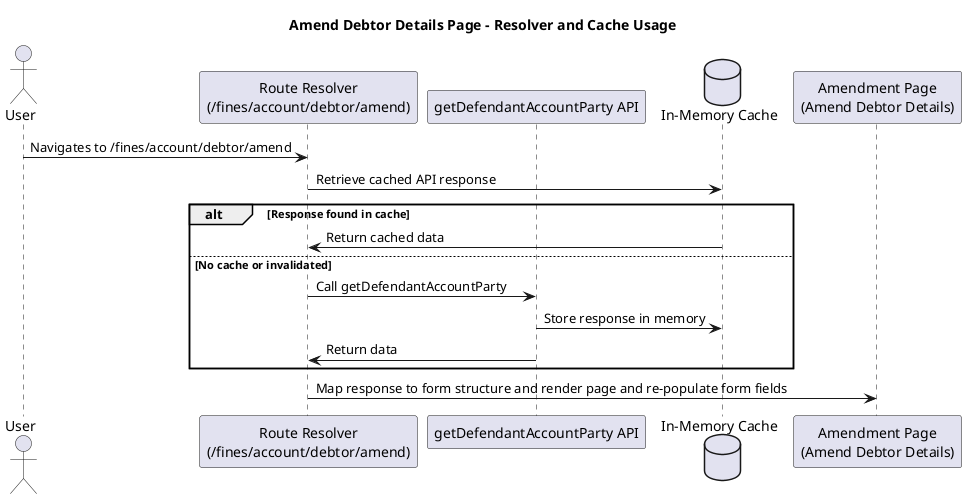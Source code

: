 @startuml
title Amend Debtor Details Page - Resolver and Cache Usage

actor User
participant "Route Resolver\n(/fines/account/debtor/amend)" as Resolver
participant "getDefendantAccountParty API" as API
database "In-Memory Cache" as Cache
participant "Amendment Page\n(Amend Debtor Details)" as Page

User -> Resolver : Navigates to /fines/account/debtor/amend
Resolver -> Cache : Retrieve cached API response

alt Response found in cache
    Cache -> Resolver : Return cached data
else No cache or invalidated
    Resolver -> API : Call getDefendantAccountParty
    API -> Cache : Store response in memory
    API -> Resolver : Return data
end

Resolver -> Page : Map response to form structure and render page and re-populate form fields
@enduml